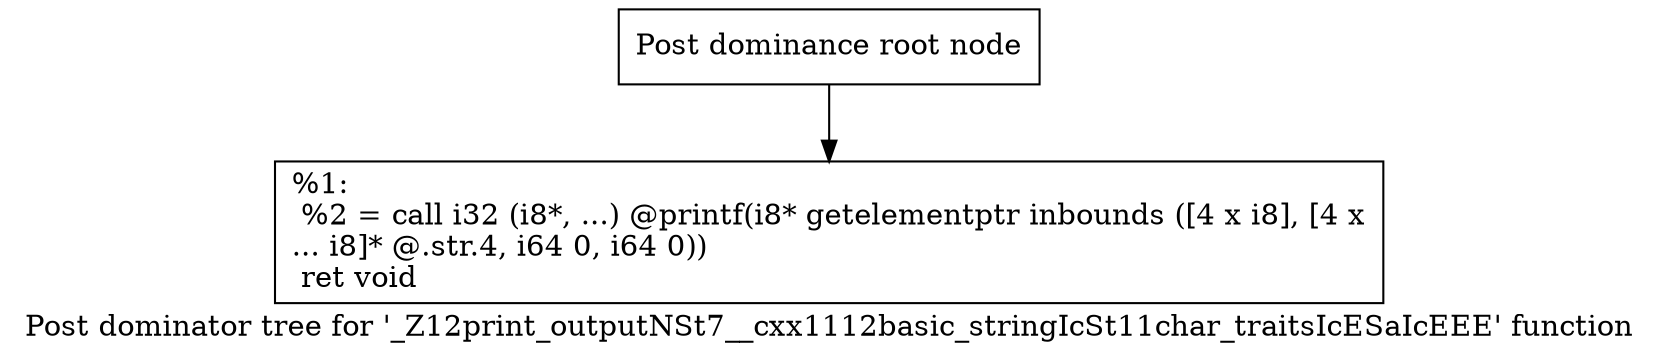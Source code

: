 digraph "Post dominator tree for '_Z12print_outputNSt7__cxx1112basic_stringIcSt11char_traitsIcESaIcEEE' function" {
	label="Post dominator tree for '_Z12print_outputNSt7__cxx1112basic_stringIcSt11char_traitsIcESaIcEEE' function";

	Node0x23546c0 [shape=record,label="{Post dominance root node}"];
	Node0x23546c0 -> Node0x2353510;
	Node0x2353510 [shape=record,label="{%1:\l  %2 = call i32 (i8*, ...) @printf(i8* getelementptr inbounds ([4 x i8], [4 x\l... i8]* @.str.4, i64 0, i64 0))\l  ret void\l}"];
}
